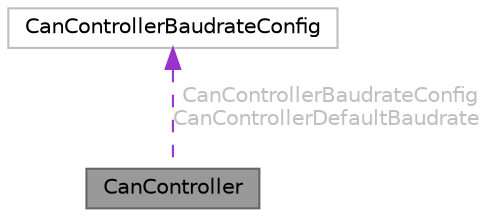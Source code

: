 digraph "CanController"
{
 // LATEX_PDF_SIZE
  bgcolor="transparent";
  edge [fontname=Helvetica,fontsize=10,labelfontname=Helvetica,labelfontsize=10];
  node [fontname=Helvetica,fontsize=10,shape=box,height=0.2,width=0.4];
  Node1 [id="Node000001",label="CanController",height=0.2,width=0.4,color="gray40", fillcolor="grey60", style="filled", fontcolor="black",tooltip=" "];
  Node2 -> Node1 [id="edge1_Node000001_Node000002",dir="back",color="darkorchid3",style="dashed",tooltip=" ",label=" CanControllerBaudrateConfig\nCanControllerDefaultBaudrate",fontcolor="grey" ];
  Node2 [id="Node000002",label="CanControllerBaudrateConfig",height=0.2,width=0.4,color="grey75", fillcolor="white", style="filled",URL="$struct_can_controller_baudrate_config.html",tooltip=" "];
}
